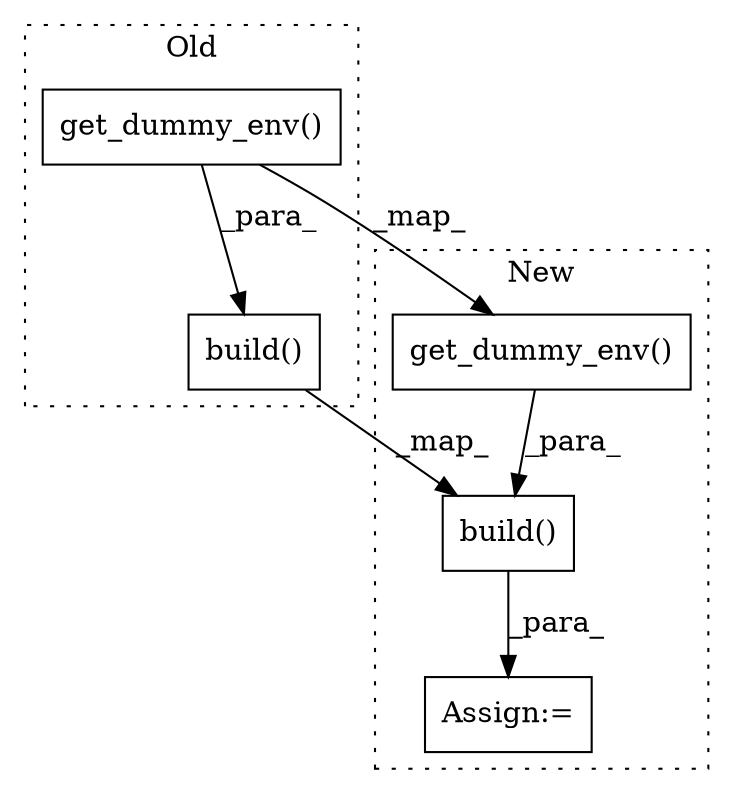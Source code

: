 digraph G {
subgraph cluster0 {
1 [label="build()" a="75" s="932,989" l="18,1" shape="box"];
4 [label="get_dummy_env()" a="75" s="950" l="25" shape="box"];
label = "Old";
style="dotted";
}
subgraph cluster1 {
2 [label="build()" a="75" s="1126,1226" l="27,6" shape="box"];
3 [label="Assign:=" a="68" s="1123" l="3" shape="box"];
5 [label="get_dummy_env()" a="75" s="1086" l="25" shape="box"];
label = "New";
style="dotted";
}
1 -> 2 [label="_map_"];
2 -> 3 [label="_para_"];
4 -> 5 [label="_map_"];
4 -> 1 [label="_para_"];
5 -> 2 [label="_para_"];
}